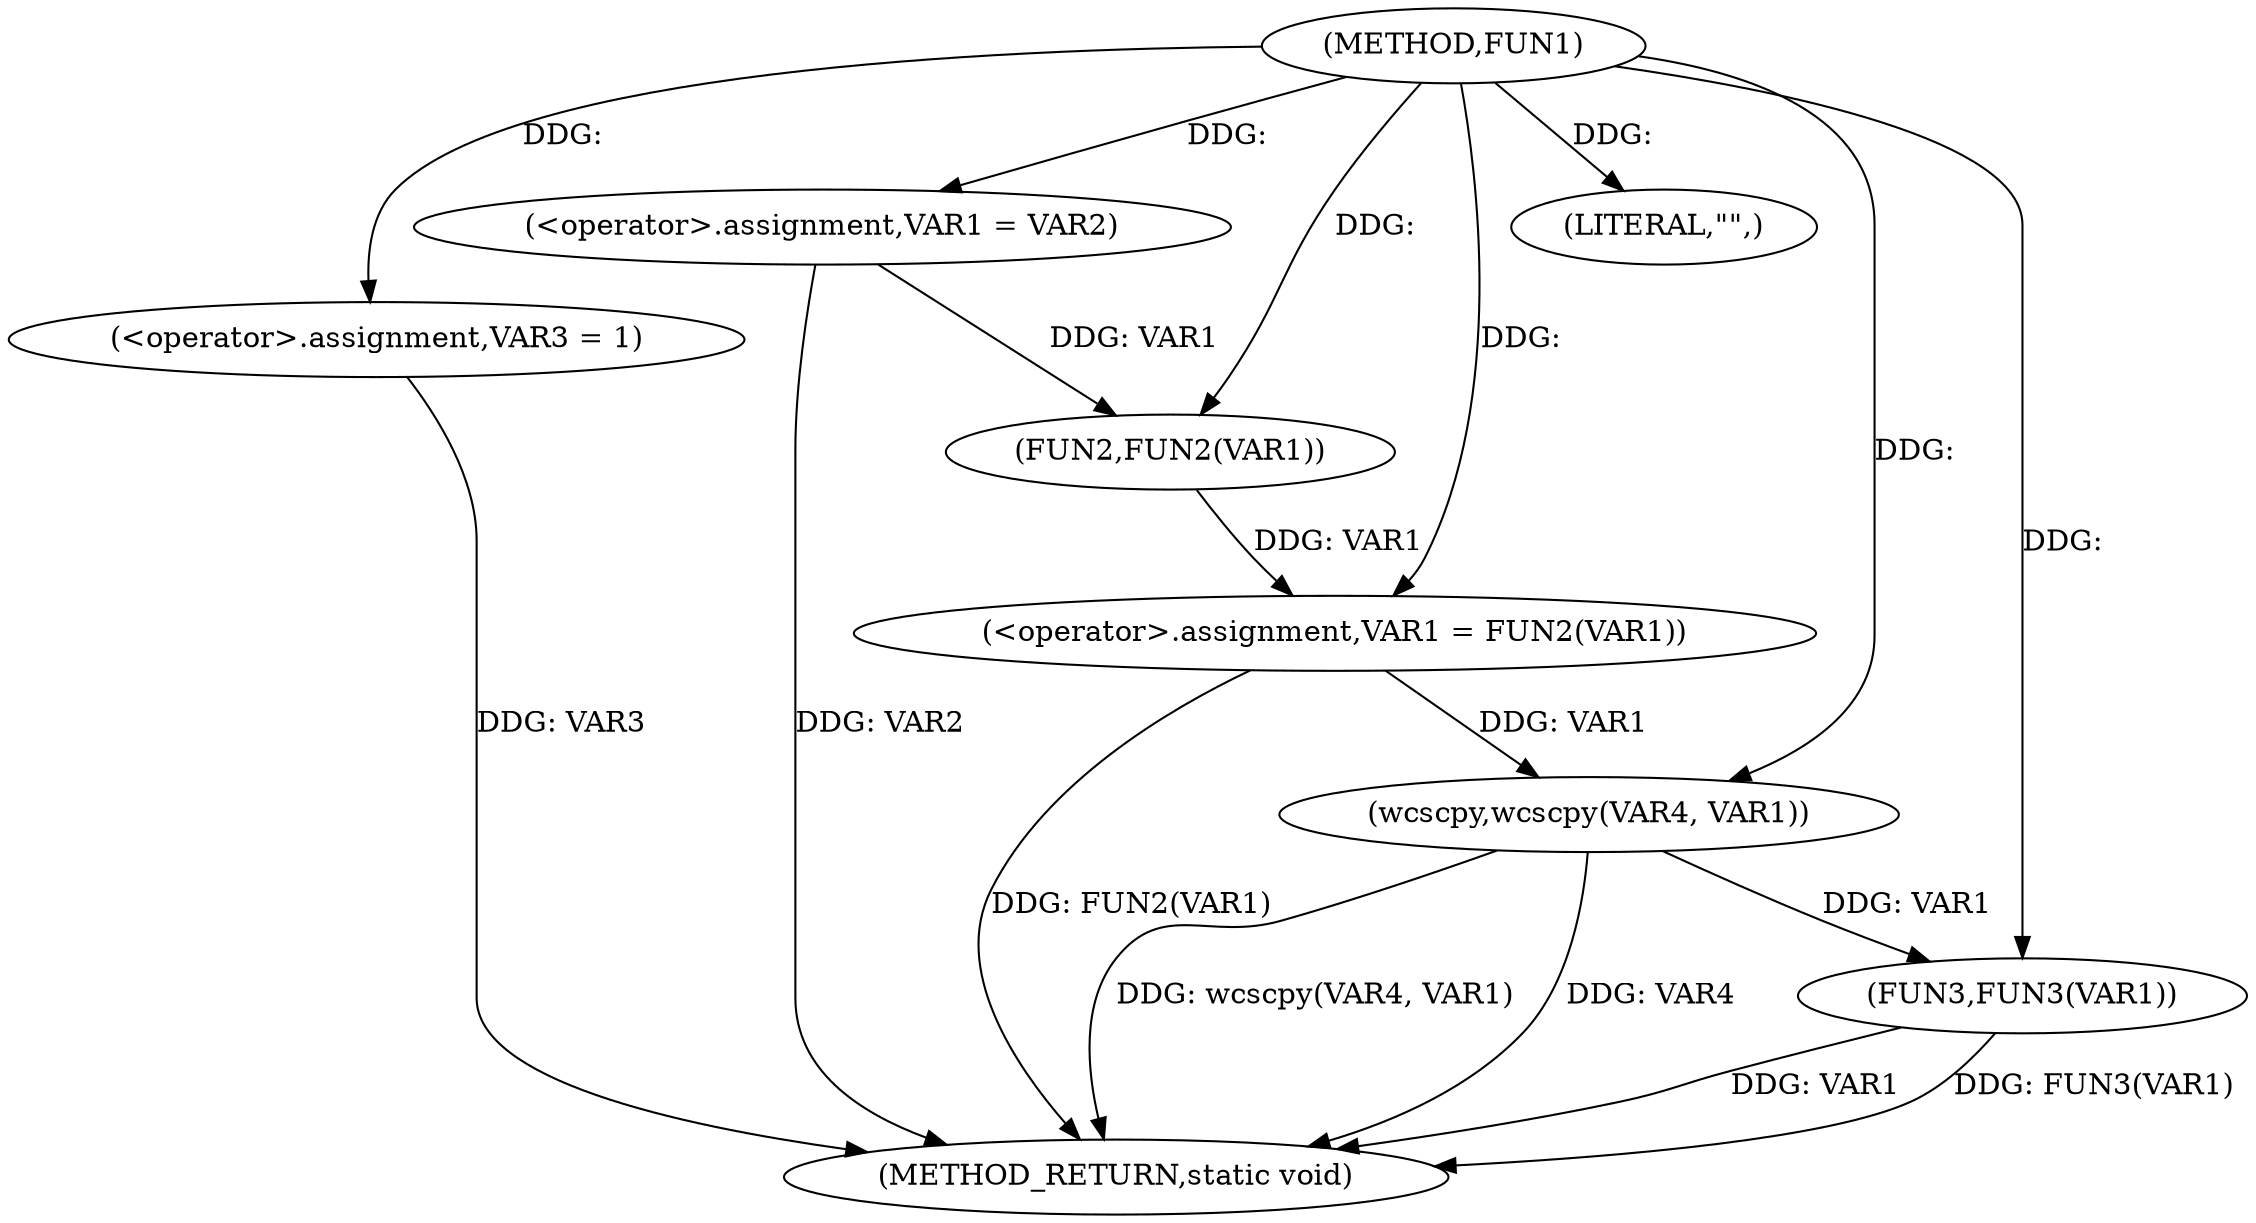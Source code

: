 digraph FUN1 {  
"1000100" [label = "(METHOD,FUN1)" ]
"1000121" [label = "(METHOD_RETURN,static void)" ]
"1000104" [label = "(<operator>.assignment,VAR1 = VAR2)" ]
"1000107" [label = "(<operator>.assignment,VAR3 = 1)" ]
"1000110" [label = "(<operator>.assignment,VAR1 = FUN2(VAR1))" ]
"1000112" [label = "(FUN2,FUN2(VAR1))" ]
"1000115" [label = "(LITERAL,\"\",)" ]
"1000116" [label = "(wcscpy,wcscpy(VAR4, VAR1))" ]
"1000119" [label = "(FUN3,FUN3(VAR1))" ]
  "1000116" -> "1000121"  [ label = "DDG: VAR4"] 
  "1000107" -> "1000121"  [ label = "DDG: VAR3"] 
  "1000110" -> "1000121"  [ label = "DDG: FUN2(VAR1)"] 
  "1000119" -> "1000121"  [ label = "DDG: FUN3(VAR1)"] 
  "1000116" -> "1000121"  [ label = "DDG: wcscpy(VAR4, VAR1)"] 
  "1000104" -> "1000121"  [ label = "DDG: VAR2"] 
  "1000119" -> "1000121"  [ label = "DDG: VAR1"] 
  "1000100" -> "1000104"  [ label = "DDG: "] 
  "1000100" -> "1000107"  [ label = "DDG: "] 
  "1000112" -> "1000110"  [ label = "DDG: VAR1"] 
  "1000100" -> "1000110"  [ label = "DDG: "] 
  "1000104" -> "1000112"  [ label = "DDG: VAR1"] 
  "1000100" -> "1000112"  [ label = "DDG: "] 
  "1000100" -> "1000115"  [ label = "DDG: "] 
  "1000100" -> "1000116"  [ label = "DDG: "] 
  "1000110" -> "1000116"  [ label = "DDG: VAR1"] 
  "1000116" -> "1000119"  [ label = "DDG: VAR1"] 
  "1000100" -> "1000119"  [ label = "DDG: "] 
}
